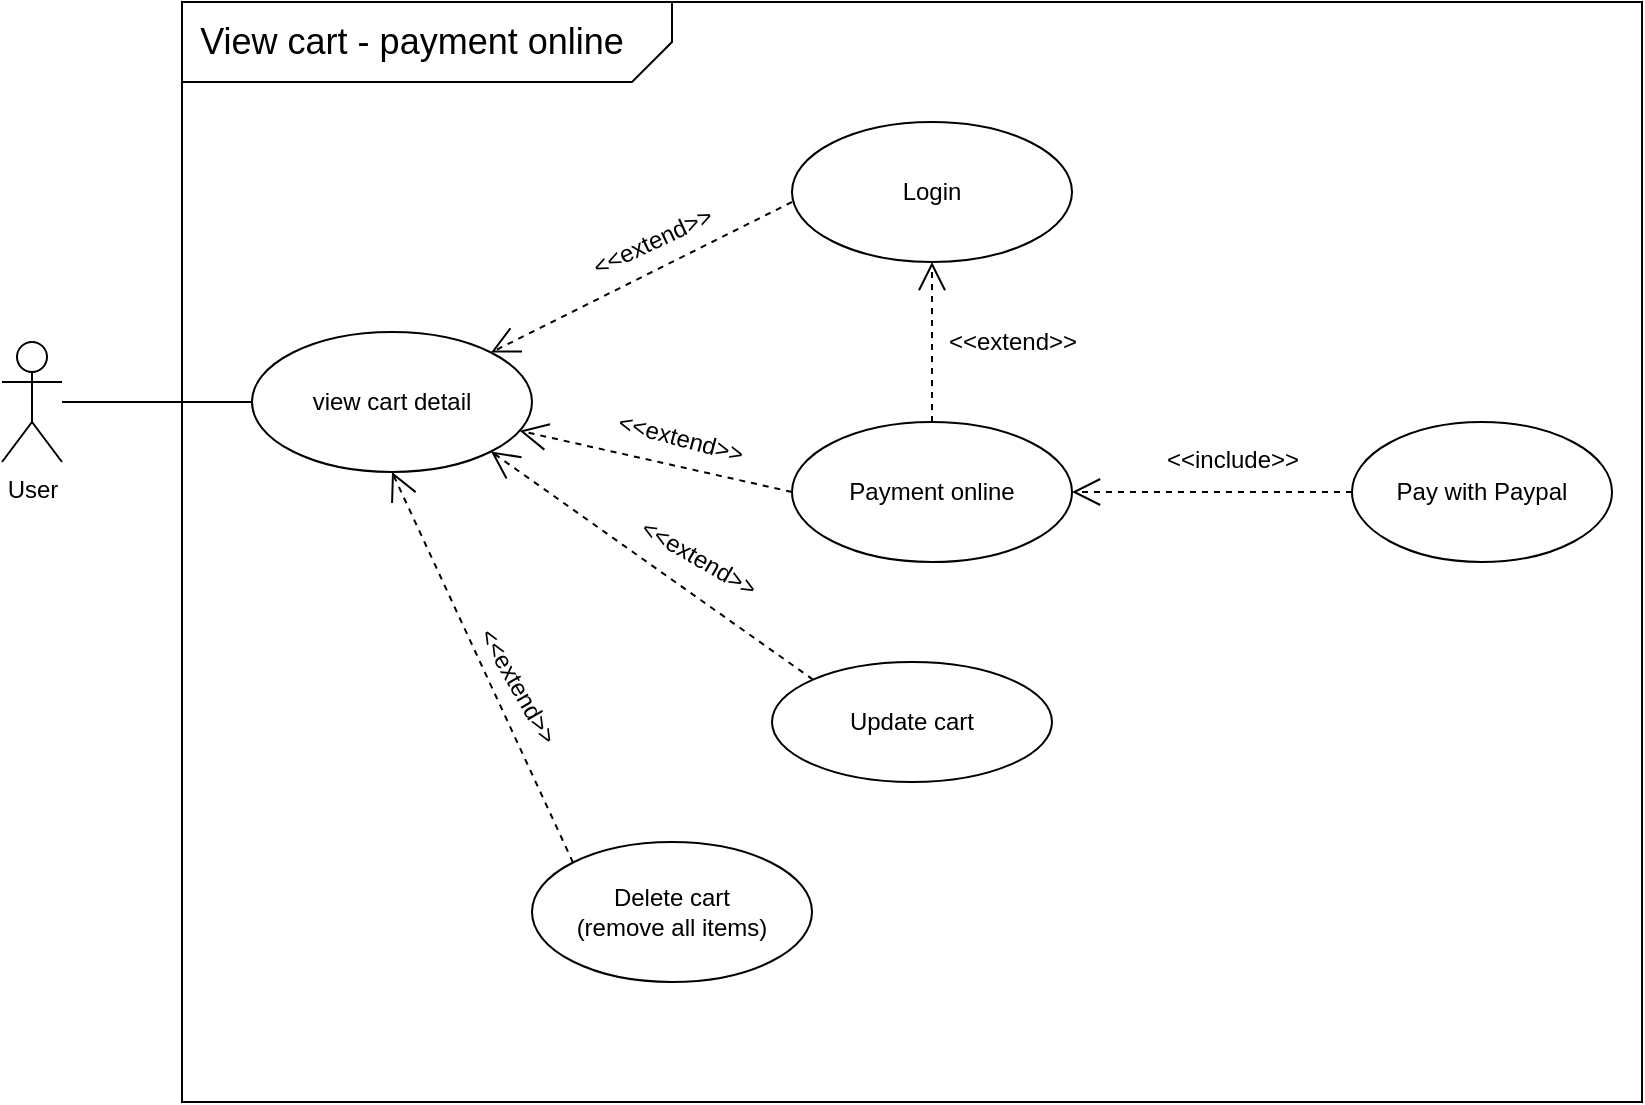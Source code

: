 <mxfile version="19.0.3" type="device" pages="2"><diagram id="cxM76n1Qv26fpmNOtzpY" name="cart"><mxGraphModel dx="1438" dy="824" grid="1" gridSize="10" guides="1" tooltips="1" connect="1" arrows="1" fold="1" page="1" pageScale="1" pageWidth="850" pageHeight="1100" math="0" shadow="0"><root><mxCell id="0"/><mxCell id="1" parent="0"/><mxCell id="Su8vnJXFOJgKiomJubdM-51" value="" style="rounded=0;whiteSpace=wrap;html=1;" vertex="1" parent="1"><mxGeometry x="185" y="130" width="730" height="550" as="geometry"/></mxCell><mxCell id="Su8vnJXFOJgKiomJubdM-9" style="rounded=0;orthogonalLoop=1;jettySize=auto;html=1;entryX=0;entryY=0.5;entryDx=0;entryDy=0;endArrow=none;endFill=0;" edge="1" parent="1" source="Su8vnJXFOJgKiomJubdM-10" target="Su8vnJXFOJgKiomJubdM-11"><mxGeometry relative="1" as="geometry"><mxPoint x="210" y="330" as="targetPoint"/></mxGeometry></mxCell><mxCell id="Su8vnJXFOJgKiomJubdM-10" value="User" style="shape=umlActor;verticalLabelPosition=bottom;verticalAlign=top;html=1;" vertex="1" parent="1"><mxGeometry x="95" y="300" width="30" height="60" as="geometry"/></mxCell><mxCell id="Su8vnJXFOJgKiomJubdM-11" value="view cart detail" style="ellipse;whiteSpace=wrap;html=1;" vertex="1" parent="1"><mxGeometry x="220" y="295" width="140" height="70" as="geometry"/></mxCell><mxCell id="Su8vnJXFOJgKiomJubdM-12" value="" style="group" vertex="1" connectable="0" parent="1"><mxGeometry x="420" y="180" width="210" height="95.968" as="geometry"/></mxCell><mxCell id="Su8vnJXFOJgKiomJubdM-14" value="Login" style="ellipse;whiteSpace=wrap;html=1;strokeColor=#000000;" vertex="1" parent="Su8vnJXFOJgKiomJubdM-12"><mxGeometry x="70" y="10" width="140" height="70" as="geometry"/></mxCell><mxCell id="Su8vnJXFOJgKiomJubdM-47" value="" style="group" vertex="1" connectable="0" parent="Su8vnJXFOJgKiomJubdM-12"><mxGeometry x="-40.478" y="44.032" width="110.478" height="51.936" as="geometry"/></mxCell><mxCell id="Su8vnJXFOJgKiomJubdM-13" value="" style="endArrow=open;dashed=1;endFill=0;endSize=12;html=1;exitX=1;exitY=0;exitDx=0;exitDy=0;entryX=1;entryY=0;entryDx=0;entryDy=0;" edge="1" parent="Su8vnJXFOJgKiomJubdM-47" target="Su8vnJXFOJgKiomJubdM-11"><mxGeometry width="160" relative="1" as="geometry"><mxPoint x="110.478" y="5.968" as="sourcePoint"/><mxPoint x="40.478" y="-24.032" as="targetPoint"/></mxGeometry></mxCell><mxCell id="Su8vnJXFOJgKiomJubdM-15" value="&amp;lt;&amp;lt;extend&amp;gt;&amp;gt;" style="text;html=1;align=center;verticalAlign=middle;resizable=0;points=[];autosize=1;rotation=-25;" vertex="1" parent="Su8vnJXFOJgKiomJubdM-47"><mxGeometry x="0.478" y="15.968" width="80" height="20" as="geometry"/></mxCell><mxCell id="Su8vnJXFOJgKiomJubdM-16" value="Payment online" style="ellipse;whiteSpace=wrap;html=1;strokeColor=#000000;" vertex="1" parent="1"><mxGeometry x="490" y="340" width="140" height="70" as="geometry"/></mxCell><mxCell id="Su8vnJXFOJgKiomJubdM-20" value="Update cart" style="ellipse;whiteSpace=wrap;html=1;strokeColor=#000000;" vertex="1" parent="1"><mxGeometry x="480" y="460" width="140" height="60" as="geometry"/></mxCell><mxCell id="Su8vnJXFOJgKiomJubdM-24" value="Delete cart&lt;br&gt;(remove all items)" style="ellipse;whiteSpace=wrap;html=1;strokeColor=#000000;" vertex="1" parent="1"><mxGeometry x="360" y="550" width="140" height="70" as="geometry"/></mxCell><mxCell id="Su8vnJXFOJgKiomJubdM-41" value="Pay with Paypal" style="ellipse;whiteSpace=wrap;html=1;strokeColor=#000000;" vertex="1" parent="1"><mxGeometry x="770" y="340" width="130" height="70" as="geometry"/></mxCell><mxCell id="Su8vnJXFOJgKiomJubdM-45" value="" style="group" vertex="1" connectable="0" parent="1"><mxGeometry x="670.005" y="349" width="80" height="20" as="geometry"/></mxCell><mxCell id="Su8vnJXFOJgKiomJubdM-43" value="" style="endArrow=open;dashed=1;endFill=0;endSize=12;html=1;" edge="1" parent="Su8vnJXFOJgKiomJubdM-45" source="Su8vnJXFOJgKiomJubdM-41" target="Su8vnJXFOJgKiomJubdM-16"><mxGeometry width="160" relative="1" as="geometry"><mxPoint x="79.995" y="36" as="sourcePoint"/><mxPoint x="-20.005" y="36" as="targetPoint"/></mxGeometry></mxCell><mxCell id="Su8vnJXFOJgKiomJubdM-44" value="&amp;lt;&amp;lt;include&amp;gt;&amp;gt;" style="text;html=1;align=center;verticalAlign=middle;resizable=0;points=[];autosize=1;" vertex="1" parent="Su8vnJXFOJgKiomJubdM-45"><mxGeometry width="80" height="20" as="geometry"/></mxCell><mxCell id="Su8vnJXFOJgKiomJubdM-46" value="" style="group" vertex="1" connectable="0" parent="1"><mxGeometry x="560" y="290" width="80" height="20" as="geometry"/></mxCell><mxCell id="Su8vnJXFOJgKiomJubdM-34" value="" style="endArrow=open;dashed=1;endFill=0;endSize=12;html=1;entryX=0.5;entryY=1;entryDx=0;entryDy=0;" edge="1" parent="Su8vnJXFOJgKiomJubdM-46" source="Su8vnJXFOJgKiomJubdM-16" target="Su8vnJXFOJgKiomJubdM-14"><mxGeometry width="160" relative="1" as="geometry"><mxPoint x="-70" y="-50" as="sourcePoint"/><mxPoint x="-10" y="-30" as="targetPoint"/></mxGeometry></mxCell><mxCell id="Su8vnJXFOJgKiomJubdM-35" value="&amp;lt;&amp;lt;extend&amp;gt;&amp;gt;" style="text;html=1;align=center;verticalAlign=middle;resizable=0;points=[];autosize=1;rotation=0;" vertex="1" parent="Su8vnJXFOJgKiomJubdM-46"><mxGeometry width="80" height="20" as="geometry"/></mxCell><mxCell id="Su8vnJXFOJgKiomJubdM-48" value="" style="group" vertex="1" connectable="0" parent="1"><mxGeometry x="366.701" y="326.753" width="106.599" height="46.495" as="geometry"/></mxCell><mxCell id="Su8vnJXFOJgKiomJubdM-17" value="" style="group;rotation=15;" vertex="1" connectable="0" parent="Su8vnJXFOJgKiomJubdM-48"><mxGeometry x="0.799" y="13.247" width="105" height="20" as="geometry"/></mxCell><mxCell id="Su8vnJXFOJgKiomJubdM-18" value="&lt;div style=&quot;&quot;&gt;&lt;span style=&quot;background-color: initial;&quot;&gt;&amp;lt;&amp;lt;extend&amp;gt;&amp;gt;&lt;/span&gt;&lt;/div&gt;" style="text;html=1;align=center;verticalAlign=middle;resizable=0;points=[];autosize=1;rotation=15;" vertex="1" parent="Su8vnJXFOJgKiomJubdM-17"><mxGeometry x="26" y="-2" width="80" height="20" as="geometry"/></mxCell><mxCell id="Su8vnJXFOJgKiomJubdM-19" value="" style="endArrow=open;dashed=1;endFill=0;endSize=12;html=1;exitX=0;exitY=0.5;exitDx=0;exitDy=0;" edge="1" parent="Su8vnJXFOJgKiomJubdM-48" source="Su8vnJXFOJgKiomJubdM-16" target="Su8vnJXFOJgKiomJubdM-11"><mxGeometry width="160" relative="1" as="geometry"><mxPoint x="-46.701" y="83.247" as="sourcePoint"/><mxPoint x="113.299" y="83.247" as="targetPoint"/></mxGeometry></mxCell><mxCell id="Su8vnJXFOJgKiomJubdM-49" value="" style="group" vertex="1" connectable="0" parent="1"><mxGeometry x="355.718" y="351.34" width="148.564" height="97.321" as="geometry"/></mxCell><mxCell id="Su8vnJXFOJgKiomJubdM-21" value="" style="group;rotation=30;" vertex="1" connectable="0" parent="Su8vnJXFOJgKiomJubdM-49"><mxGeometry x="-5.718" y="38.66" width="160" height="20" as="geometry"/></mxCell><mxCell id="Su8vnJXFOJgKiomJubdM-22" value="&amp;lt;&amp;lt;extend&amp;gt;&amp;gt;" style="text;html=1;align=center;verticalAlign=middle;resizable=0;points=[];autosize=1;rotation=30;" vertex="1" parent="Su8vnJXFOJgKiomJubdM-21"><mxGeometry x="53" y="8" width="80" height="20" as="geometry"/></mxCell><mxCell id="Su8vnJXFOJgKiomJubdM-23" value="" style="endArrow=open;dashed=1;endFill=0;endSize=12;html=1;entryX=1;entryY=1;entryDx=0;entryDy=0;exitX=0;exitY=0;exitDx=0;exitDy=0;" edge="1" parent="Su8vnJXFOJgKiomJubdM-49" source="Su8vnJXFOJgKiomJubdM-20" target="Su8vnJXFOJgKiomJubdM-11"><mxGeometry width="160" relative="1" as="geometry"><mxPoint x="-45.718" y="108.66" as="sourcePoint"/><mxPoint x="114.282" y="108.66" as="targetPoint"/></mxGeometry></mxCell><mxCell id="Su8vnJXFOJgKiomJubdM-50" value="" style="group" vertex="1" connectable="0" parent="1"><mxGeometry x="296.34" y="384.378" width="97.321" height="148.564" as="geometry"/></mxCell><mxCell id="Su8vnJXFOJgKiomJubdM-25" value="" style="endArrow=open;dashed=1;endFill=0;endSize=12;html=1;exitX=0;exitY=0;exitDx=0;exitDy=0;entryX=0.5;entryY=1;entryDx=0;entryDy=0;" edge="1" parent="Su8vnJXFOJgKiomJubdM-50" source="Su8vnJXFOJgKiomJubdM-24" target="Su8vnJXFOJgKiomJubdM-11"><mxGeometry width="160" relative="1" as="geometry"><mxPoint x="204.163" y="105.873" as="sourcePoint"/><mxPoint x="-6.34" y="-24.378" as="targetPoint"/></mxGeometry></mxCell><mxCell id="Su8vnJXFOJgKiomJubdM-26" value="" style="group;rotation=60;" vertex="1" connectable="0" parent="Su8vnJXFOJgKiomJubdM-50"><mxGeometry x="-31.34" y="64.282" width="160" height="20" as="geometry"/></mxCell><mxCell id="Su8vnJXFOJgKiomJubdM-27" value="&amp;lt;&amp;lt;extend&amp;gt;&amp;gt;" style="text;html=1;align=center;verticalAlign=middle;resizable=0;points=[];autosize=1;rotation=60;" vertex="1" parent="Su8vnJXFOJgKiomJubdM-26"><mxGeometry x="48" y="13" width="80" height="20" as="geometry"/></mxCell><mxCell id="2SytCQKAZ6A-8ERE983a-1" value="" style="verticalLabelPosition=bottom;verticalAlign=top;html=1;shape=card;whiteSpace=wrap;size=20;arcSize=12;fontSize=18;fillColor=#FFFFFF;rotation=-180;" vertex="1" parent="1"><mxGeometry x="185" y="130" width="245" height="40" as="geometry"/></mxCell><mxCell id="Su8vnJXFOJgKiomJubdM-33" value="&lt;font style=&quot;font-size: 18px;&quot;&gt;View cart - payment online&lt;/font&gt;" style="text;html=1;strokeColor=none;fillColor=none;align=center;verticalAlign=middle;whiteSpace=wrap;rounded=0;" vertex="1" parent="1"><mxGeometry x="185" y="140" width="230" height="20" as="geometry"/></mxCell></root></mxGraphModel></diagram><diagram id="gvGCUA5dFleC-axLv6PN" name="look-up-payment-online"><mxGraphModel dx="1278" dy="732" grid="1" gridSize="10" guides="1" tooltips="1" connect="1" arrows="1" fold="1" page="1" pageScale="1" pageWidth="850" pageHeight="1100" math="0" shadow="0"><root><mxCell id="0"/><mxCell id="1" parent="0"/><mxCell id="TYOgTAj_WdelO8Qxcx-w-1" value="" style="rounded=0;whiteSpace=wrap;html=1;" vertex="1" parent="1"><mxGeometry x="125" y="90" width="715" height="350" as="geometry"/></mxCell><mxCell id="TYOgTAj_WdelO8Qxcx-w-2" style="rounded=0;orthogonalLoop=1;jettySize=auto;html=1;entryX=0;entryY=0.5;entryDx=0;entryDy=0;endArrow=none;endFill=0;" edge="1" parent="1" source="TYOgTAj_WdelO8Qxcx-w-3" target="TYOgTAj_WdelO8Qxcx-w-4"><mxGeometry relative="1" as="geometry"><mxPoint x="150" y="330" as="targetPoint"/></mxGeometry></mxCell><mxCell id="TYOgTAj_WdelO8Qxcx-w-3" value="Employee/Admin" style="shape=umlActor;verticalLabelPosition=bottom;verticalAlign=top;html=1;" vertex="1" parent="1"><mxGeometry x="35" y="300" width="30" height="60" as="geometry"/></mxCell><mxCell id="TYOgTAj_WdelO8Qxcx-w-4" value="Lookup payment online" style="ellipse;whiteSpace=wrap;html=1;" vertex="1" parent="1"><mxGeometry x="160" y="295" width="140" height="70" as="geometry"/></mxCell><mxCell id="TYOgTAj_WdelO8Qxcx-w-5" value="" style="group" vertex="1" connectable="0" parent="1"><mxGeometry x="360" y="180" width="210" height="95.968" as="geometry"/></mxCell><mxCell id="TYOgTAj_WdelO8Qxcx-w-6" value="Login" style="ellipse;whiteSpace=wrap;html=1;strokeColor=#000000;" vertex="1" parent="TYOgTAj_WdelO8Qxcx-w-5"><mxGeometry x="70" y="10" width="140" height="70" as="geometry"/></mxCell><mxCell id="TYOgTAj_WdelO8Qxcx-w-7" value="" style="group" vertex="1" connectable="0" parent="TYOgTAj_WdelO8Qxcx-w-5"><mxGeometry x="-40.478" y="44.032" width="110.478" height="51.936" as="geometry"/></mxCell><mxCell id="TYOgTAj_WdelO8Qxcx-w-9" value="&amp;lt;&amp;lt;include&amp;gt;&amp;gt;" style="text;html=1;align=center;verticalAlign=middle;resizable=0;points=[];autosize=1;rotation=-25;" vertex="1" parent="TYOgTAj_WdelO8Qxcx-w-7"><mxGeometry x="0.478" y="15.968" width="80" height="20" as="geometry"/></mxCell><mxCell id="TYOgTAj_WdelO8Qxcx-w-10" value="Type payment code / customer name" style="ellipse;whiteSpace=wrap;html=1;strokeColor=#000000;" vertex="1" parent="1"><mxGeometry x="430" y="340" width="150" height="80" as="geometry"/></mxCell><mxCell id="TYOgTAj_WdelO8Qxcx-w-8" value="" style="endArrow=open;dashed=1;endFill=0;endSize=12;html=1;exitX=1;exitY=0;exitDx=0;exitDy=0;entryX=1;entryY=0;entryDx=0;entryDy=0;" edge="1" parent="1" source="TYOgTAj_WdelO8Qxcx-w-4"><mxGeometry width="160" relative="1" as="geometry"><mxPoint x="360" y="200" as="sourcePoint"/><mxPoint x="430" y="230" as="targetPoint"/></mxGeometry></mxCell><mxCell id="BeZyGV1lIE9BsPftPZ_7-1" value="" style="endArrow=block;endFill=0;endSize=12;html=1;entryX=0.926;entryY=0.236;entryDx=0;entryDy=0;entryPerimeter=0;" edge="1" parent="1" source="BeZyGV1lIE9BsPftPZ_7-3" target="TYOgTAj_WdelO8Qxcx-w-6"><mxGeometry width="160" relative="1" as="geometry"><mxPoint x="620" y="160" as="sourcePoint"/><mxPoint x="560" y="210" as="targetPoint"/></mxGeometry></mxCell><mxCell id="BeZyGV1lIE9BsPftPZ_7-2" value="" style="group" vertex="1" connectable="0" parent="1"><mxGeometry x="610" y="90" width="210" height="80" as="geometry"/></mxCell><mxCell id="BeZyGV1lIE9BsPftPZ_7-3" value="Login by Facebook" style="ellipse;whiteSpace=wrap;html=1;strokeColor=#000000;" vertex="1" parent="BeZyGV1lIE9BsPftPZ_7-2"><mxGeometry x="70" y="10" width="140" height="70" as="geometry"/></mxCell><mxCell id="BeZyGV1lIE9BsPftPZ_7-4" value="Login by Account" style="ellipse;whiteSpace=wrap;html=1;strokeColor=#000000;" vertex="1" parent="1"><mxGeometry x="690" y="220" width="140" height="70" as="geometry"/></mxCell><mxCell id="BeZyGV1lIE9BsPftPZ_7-5" value="" style="endArrow=block;endFill=0;endSize=12;html=1;entryX=0.974;entryY=0.664;entryDx=0;entryDy=0;entryPerimeter=0;exitX=0;exitY=0.5;exitDx=0;exitDy=0;" edge="1" parent="1" source="BeZyGV1lIE9BsPftPZ_7-4" target="TYOgTAj_WdelO8Qxcx-w-6"><mxGeometry width="160" relative="1" as="geometry"><mxPoint x="699.826" y="153.662" as="sourcePoint"/><mxPoint x="559.02" y="258.02" as="targetPoint"/></mxGeometry></mxCell><mxCell id="BeZyGV1lIE9BsPftPZ_7-7" value="" style="group" vertex="1" connectable="0" parent="1"><mxGeometry x="299.218" y="326.623" width="107.565" height="46.753" as="geometry"/></mxCell><mxCell id="TYOgTAj_WdelO8Qxcx-w-22" value="" style="group;rotation=15;" vertex="1" connectable="0" parent="BeZyGV1lIE9BsPftPZ_7-7"><mxGeometry x="0.782" y="13.377" width="106" height="20" as="geometry"/></mxCell><mxCell id="TYOgTAj_WdelO8Qxcx-w-23" value="&lt;div style=&quot;&quot;&gt;&lt;span style=&quot;background-color: initial;&quot;&gt;&amp;lt;&amp;lt;extend&amp;gt;&amp;gt;&lt;/span&gt;&lt;/div&gt;" style="text;html=1;align=center;verticalAlign=middle;resizable=0;points=[];autosize=1;rotation=15;" vertex="1" parent="TYOgTAj_WdelO8Qxcx-w-22"><mxGeometry x="26" y="-2" width="80" height="20" as="geometry"/></mxCell><mxCell id="TYOgTAj_WdelO8Qxcx-w-24" value="" style="endArrow=open;dashed=1;endFill=0;endSize=12;html=1;exitX=0;exitY=0.5;exitDx=0;exitDy=0;" edge="1" parent="1" source="TYOgTAj_WdelO8Qxcx-w-10" target="TYOgTAj_WdelO8Qxcx-w-4"><mxGeometry width="160" relative="1" as="geometry"><mxPoint x="260" y="410" as="sourcePoint"/><mxPoint x="420" y="410" as="targetPoint"/></mxGeometry></mxCell><mxCell id="BeZyGV1lIE9BsPftPZ_7-9" value="" style="verticalLabelPosition=bottom;verticalAlign=top;html=1;shape=card;whiteSpace=wrap;size=20;arcSize=12;fontSize=18;fillColor=#FFFFFF;rotation=-180;" vertex="1" parent="1"><mxGeometry x="125" y="90" width="230" height="40" as="geometry"/></mxCell><mxCell id="TYOgTAj_WdelO8Qxcx-w-13" value="&lt;font style=&quot;font-size: 18px;&quot;&gt;Lookup payment online&lt;/font&gt;" style="text;html=1;strokeColor=none;fillColor=none;align=center;verticalAlign=middle;whiteSpace=wrap;rounded=0;" vertex="1" parent="1"><mxGeometry x="115" y="100" width="230" height="20" as="geometry"/></mxCell></root></mxGraphModel></diagram></mxfile>